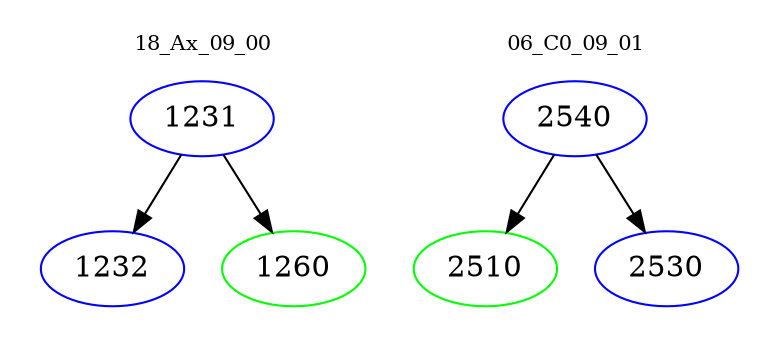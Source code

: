 digraph{
subgraph cluster_0 {
color = white
label = "18_Ax_09_00";
fontsize=10;
T0_1231 [label="1231", color="blue"]
T0_1231 -> T0_1232 [color="black"]
T0_1232 [label="1232", color="blue"]
T0_1231 -> T0_1260 [color="black"]
T0_1260 [label="1260", color="green"]
}
subgraph cluster_1 {
color = white
label = "06_C0_09_01";
fontsize=10;
T1_2540 [label="2540", color="blue"]
T1_2540 -> T1_2510 [color="black"]
T1_2510 [label="2510", color="green"]
T1_2540 -> T1_2530 [color="black"]
T1_2530 [label="2530", color="blue"]
}
}
